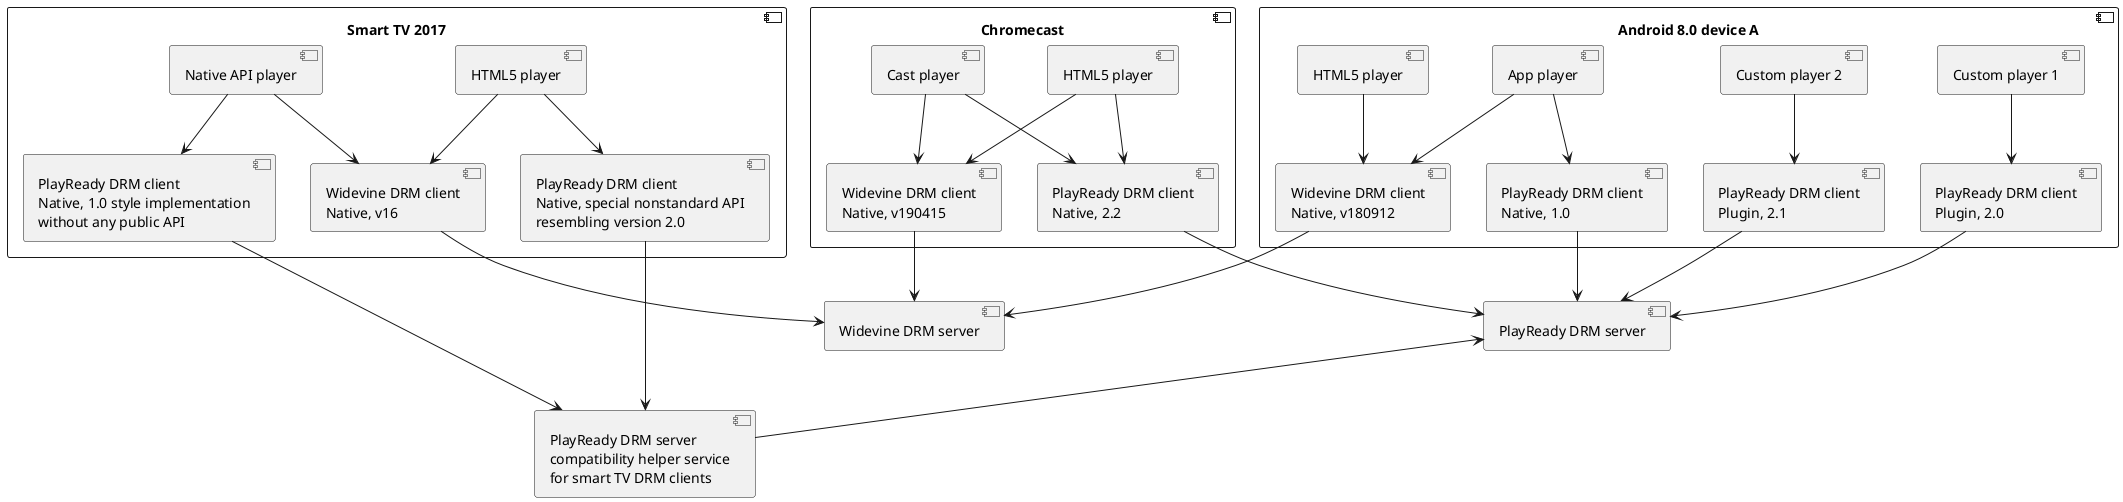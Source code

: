 @startuml

[PlayReady DRM server] as PR_API
[Widevine DRM server] as WV_API
[PlayReady DRM server\ncompatibility helper service\nfor smart TV DRM clients] as PR_API_SmartTV

component "Chromecast" {
    [Widevine DRM client\nNative, v190415] as CC_WV
    [PlayReady DRM client\nNative, 2.2] as CC_PR
    [HTML5 player] as CC_Player1
    [Cast player] as CC_Player2

    CC_Player1 --> CC_WV
    CC_Player1 --> CC_PR
    CC_Player2 --> CC_WV
    CC_Player2 --> CC_PR
}

component "Smart TV 2017" {
    [Widevine DRM client\nNative, v16] as S17_WV
    [PlayReady DRM client\nNative, special nonstandard API\nresembling version 2.0] as S17_PR1
    [PlayReady DRM client\nNative, 1.0 style implementation\nwithout any public API] as S17_PR2

    [HTML5 player] as S17_Player1
    [Native API player] as S17_Player2

    S17_Player1 --> S17_WV
    S17_Player1 --> S17_PR1
    S17_Player2 --> S17_WV
    S17_Player2 --> S17_PR2
}

component "Android 8.0 device A" {
    [Widevine DRM client\nNative, v180912] as A8A_WV
    [PlayReady DRM client\nPlugin, 2.0] as A8A_PR1
    [PlayReady DRM client\nPlugin, 2.1] as A8A_PR2
    [PlayReady DRM client\nNative, 1.0] as A8A_PR3

    [HTML5 player] as A8A_Player1
    [Custom player 1] as A8A_Player2
    [Custom player 2] as A8A_Player3
    [App player] as A8A_Player4

    A8A_Player1 --> A8A_WV
    A8A_Player2 --> A8A_PR1
    A8A_Player3 --> A8A_PR2
    A8A_Player4 --> A8A_WV
    A8A_Player4 --> A8A_PR3
}

CC_WV --> WV_API
CC_PR --> PR_API

S17_WV --> WV_API
S17_PR1 --> PR_API_SmartTV
S17_PR2 --> PR_API_SmartTV

A8A_WV --> WV_API
A8A_PR1 --> PR_API
A8A_PR2 --> PR_API
A8A_PR3 --> PR_API

PR_API_SmartTV -up-> PR_API

@enduml